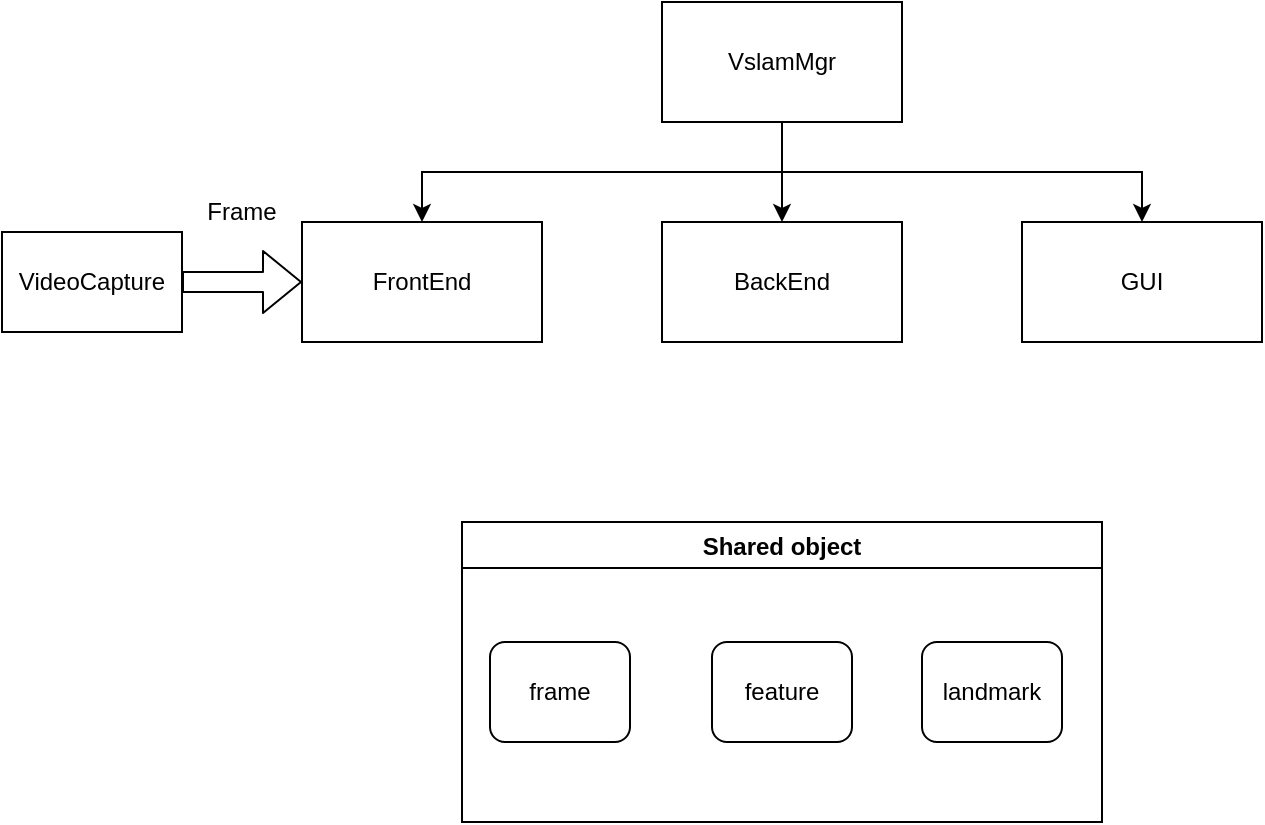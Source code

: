 <mxfile>
    <diagram id="1LYKb6o2k2LdMzetCn2l" name="Page-1">
        <mxGraphModel dx="1076" dy="545" grid="1" gridSize="10" guides="1" tooltips="1" connect="1" arrows="1" fold="1" page="1" pageScale="1" pageWidth="827" pageHeight="1169" math="0" shadow="0">
            <root>
                <mxCell id="0"/>
                <mxCell id="1" parent="0"/>
                <mxCell id="5" style="edgeStyle=orthogonalEdgeStyle;rounded=0;orthogonalLoop=1;jettySize=auto;html=1;exitX=0.5;exitY=1;exitDx=0;exitDy=0;entryX=0.5;entryY=0;entryDx=0;entryDy=0;" edge="1" parent="1" source="2" target="3">
                    <mxGeometry relative="1" as="geometry"/>
                </mxCell>
                <mxCell id="6" style="edgeStyle=orthogonalEdgeStyle;rounded=0;orthogonalLoop=1;jettySize=auto;html=1;exitX=0.5;exitY=1;exitDx=0;exitDy=0;" edge="1" parent="1" source="2" target="4">
                    <mxGeometry relative="1" as="geometry"/>
                </mxCell>
                <mxCell id="15" style="edgeStyle=orthogonalEdgeStyle;rounded=0;orthogonalLoop=1;jettySize=auto;html=1;exitX=0.5;exitY=1;exitDx=0;exitDy=0;entryX=0.5;entryY=0;entryDx=0;entryDy=0;" edge="1" parent="1" source="2" target="14">
                    <mxGeometry relative="1" as="geometry"/>
                </mxCell>
                <mxCell id="2" value="VslamMgr" style="rounded=0;whiteSpace=wrap;html=1;" vertex="1" parent="1">
                    <mxGeometry x="360" y="100" width="120" height="60" as="geometry"/>
                </mxCell>
                <mxCell id="3" value="FrontEnd" style="rounded=0;whiteSpace=wrap;html=1;" vertex="1" parent="1">
                    <mxGeometry x="180" y="210" width="120" height="60" as="geometry"/>
                </mxCell>
                <mxCell id="4" value="BackEnd" style="rounded=0;whiteSpace=wrap;html=1;" vertex="1" parent="1">
                    <mxGeometry x="360" y="210" width="120" height="60" as="geometry"/>
                </mxCell>
                <mxCell id="14" value="GUI" style="rounded=0;whiteSpace=wrap;html=1;" vertex="1" parent="1">
                    <mxGeometry x="540" y="210" width="120" height="60" as="geometry"/>
                </mxCell>
                <mxCell id="17" value="Shared object" style="swimlane;" vertex="1" parent="1">
                    <mxGeometry x="260" y="360" width="320" height="150" as="geometry"/>
                </mxCell>
                <mxCell id="16" value="frame" style="rounded=1;whiteSpace=wrap;html=1;" vertex="1" parent="17">
                    <mxGeometry x="14" y="60" width="70" height="50" as="geometry"/>
                </mxCell>
                <mxCell id="18" value="feature" style="rounded=1;whiteSpace=wrap;html=1;" vertex="1" parent="17">
                    <mxGeometry x="125" y="60" width="70" height="50" as="geometry"/>
                </mxCell>
                <mxCell id="19" value="landmark" style="rounded=1;whiteSpace=wrap;html=1;" vertex="1" parent="17">
                    <mxGeometry x="230" y="60" width="70" height="50" as="geometry"/>
                </mxCell>
                <mxCell id="20" value="VideoCapture" style="rounded=0;whiteSpace=wrap;html=1;" vertex="1" parent="1">
                    <mxGeometry x="30" y="215" width="90" height="50" as="geometry"/>
                </mxCell>
                <mxCell id="22" value="" style="shape=flexArrow;endArrow=classic;html=1;exitX=1;exitY=0.5;exitDx=0;exitDy=0;entryX=0;entryY=0.5;entryDx=0;entryDy=0;" edge="1" parent="1" source="20" target="3">
                    <mxGeometry width="50" height="50" relative="1" as="geometry">
                        <mxPoint x="140" y="330" as="sourcePoint"/>
                        <mxPoint x="190" y="280" as="targetPoint"/>
                    </mxGeometry>
                </mxCell>
                <mxCell id="23" value="Frame" style="text;html=1;strokeColor=none;fillColor=none;align=center;verticalAlign=middle;whiteSpace=wrap;rounded=0;" vertex="1" parent="1">
                    <mxGeometry x="130" y="195" width="40" height="20" as="geometry"/>
                </mxCell>
            </root>
        </mxGraphModel>
    </diagram>
</mxfile>